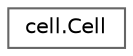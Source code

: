 digraph "Graphical Class Hierarchy"
{
 // LATEX_PDF_SIZE
  bgcolor="transparent";
  edge [fontname=Helvetica,fontsize=10,labelfontname=Helvetica,labelfontsize=10];
  node [fontname=Helvetica,fontsize=10,shape=box,height=0.2,width=0.4];
  rankdir="LR";
  Node0 [id="Node000000",label="cell.Cell",height=0.2,width=0.4,color="grey40", fillcolor="white", style="filled",URL="$classcell_1_1Cell.html",tooltip=" "];
}
